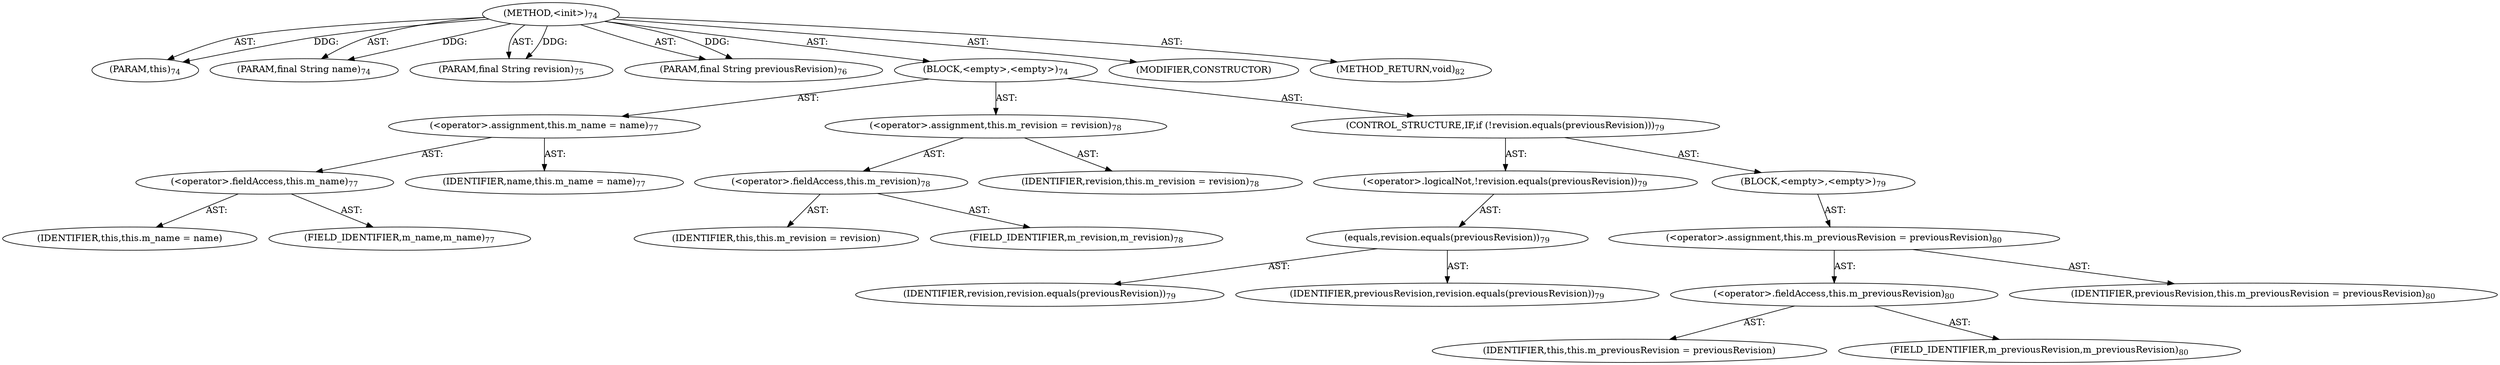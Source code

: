 digraph "&lt;init&gt;" {  
"111669149697" [label = <(METHOD,&lt;init&gt;)<SUB>74</SUB>> ]
"115964116995" [label = <(PARAM,this)<SUB>74</SUB>> ]
"115964116996" [label = <(PARAM,final String name)<SUB>74</SUB>> ]
"115964116997" [label = <(PARAM,final String revision)<SUB>75</SUB>> ]
"115964116998" [label = <(PARAM,final String previousRevision)<SUB>76</SUB>> ]
"25769803777" [label = <(BLOCK,&lt;empty&gt;,&lt;empty&gt;)<SUB>74</SUB>> ]
"30064771073" [label = <(&lt;operator&gt;.assignment,this.m_name = name)<SUB>77</SUB>> ]
"30064771074" [label = <(&lt;operator&gt;.fieldAccess,this.m_name)<SUB>77</SUB>> ]
"68719476739" [label = <(IDENTIFIER,this,this.m_name = name)> ]
"55834574848" [label = <(FIELD_IDENTIFIER,m_name,m_name)<SUB>77</SUB>> ]
"68719476740" [label = <(IDENTIFIER,name,this.m_name = name)<SUB>77</SUB>> ]
"30064771075" [label = <(&lt;operator&gt;.assignment,this.m_revision = revision)<SUB>78</SUB>> ]
"30064771076" [label = <(&lt;operator&gt;.fieldAccess,this.m_revision)<SUB>78</SUB>> ]
"68719476741" [label = <(IDENTIFIER,this,this.m_revision = revision)> ]
"55834574849" [label = <(FIELD_IDENTIFIER,m_revision,m_revision)<SUB>78</SUB>> ]
"68719476742" [label = <(IDENTIFIER,revision,this.m_revision = revision)<SUB>78</SUB>> ]
"47244640256" [label = <(CONTROL_STRUCTURE,IF,if (!revision.equals(previousRevision)))<SUB>79</SUB>> ]
"30064771077" [label = <(&lt;operator&gt;.logicalNot,!revision.equals(previousRevision))<SUB>79</SUB>> ]
"30064771078" [label = <(equals,revision.equals(previousRevision))<SUB>79</SUB>> ]
"68719476743" [label = <(IDENTIFIER,revision,revision.equals(previousRevision))<SUB>79</SUB>> ]
"68719476744" [label = <(IDENTIFIER,previousRevision,revision.equals(previousRevision))<SUB>79</SUB>> ]
"25769803778" [label = <(BLOCK,&lt;empty&gt;,&lt;empty&gt;)<SUB>79</SUB>> ]
"30064771079" [label = <(&lt;operator&gt;.assignment,this.m_previousRevision = previousRevision)<SUB>80</SUB>> ]
"30064771080" [label = <(&lt;operator&gt;.fieldAccess,this.m_previousRevision)<SUB>80</SUB>> ]
"68719476745" [label = <(IDENTIFIER,this,this.m_previousRevision = previousRevision)> ]
"55834574850" [label = <(FIELD_IDENTIFIER,m_previousRevision,m_previousRevision)<SUB>80</SUB>> ]
"68719476746" [label = <(IDENTIFIER,previousRevision,this.m_previousRevision = previousRevision)<SUB>80</SUB>> ]
"133143986180" [label = <(MODIFIER,CONSTRUCTOR)> ]
"128849018881" [label = <(METHOD_RETURN,void)<SUB>82</SUB>> ]
  "111669149697" -> "115964116995"  [ label = "AST: "] 
  "111669149697" -> "115964116996"  [ label = "AST: "] 
  "111669149697" -> "115964116997"  [ label = "AST: "] 
  "111669149697" -> "115964116998"  [ label = "AST: "] 
  "111669149697" -> "25769803777"  [ label = "AST: "] 
  "111669149697" -> "133143986180"  [ label = "AST: "] 
  "111669149697" -> "128849018881"  [ label = "AST: "] 
  "25769803777" -> "30064771073"  [ label = "AST: "] 
  "25769803777" -> "30064771075"  [ label = "AST: "] 
  "25769803777" -> "47244640256"  [ label = "AST: "] 
  "30064771073" -> "30064771074"  [ label = "AST: "] 
  "30064771073" -> "68719476740"  [ label = "AST: "] 
  "30064771074" -> "68719476739"  [ label = "AST: "] 
  "30064771074" -> "55834574848"  [ label = "AST: "] 
  "30064771075" -> "30064771076"  [ label = "AST: "] 
  "30064771075" -> "68719476742"  [ label = "AST: "] 
  "30064771076" -> "68719476741"  [ label = "AST: "] 
  "30064771076" -> "55834574849"  [ label = "AST: "] 
  "47244640256" -> "30064771077"  [ label = "AST: "] 
  "47244640256" -> "25769803778"  [ label = "AST: "] 
  "30064771077" -> "30064771078"  [ label = "AST: "] 
  "30064771078" -> "68719476743"  [ label = "AST: "] 
  "30064771078" -> "68719476744"  [ label = "AST: "] 
  "25769803778" -> "30064771079"  [ label = "AST: "] 
  "30064771079" -> "30064771080"  [ label = "AST: "] 
  "30064771079" -> "68719476746"  [ label = "AST: "] 
  "30064771080" -> "68719476745"  [ label = "AST: "] 
  "30064771080" -> "55834574850"  [ label = "AST: "] 
  "111669149697" -> "115964116995"  [ label = "DDG: "] 
  "111669149697" -> "115964116996"  [ label = "DDG: "] 
  "111669149697" -> "115964116997"  [ label = "DDG: "] 
  "111669149697" -> "115964116998"  [ label = "DDG: "] 
}
